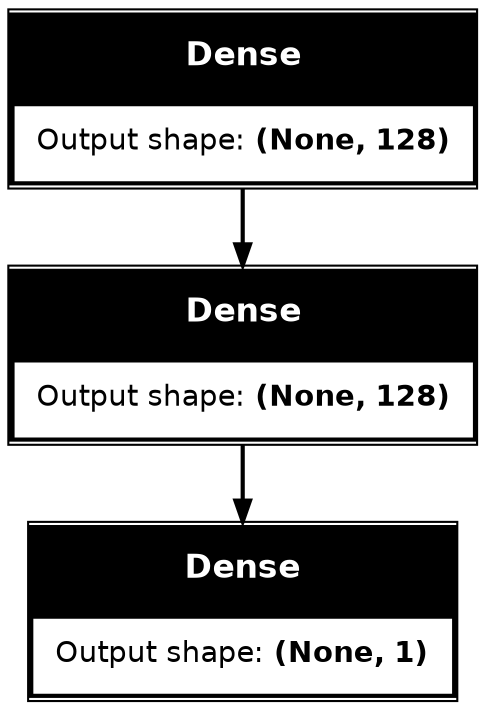 digraph G {
	graph [bb="0,0,195.5,328.5",
		concentrate=True,
		dpi=200,
		rankdir=TB,
		splines=ortho
	];
	node [label="\N",
		shape=record
	];
	2864822513808	[border=0,
		fontname=Helvetica,
		height=1.1875,
		label=<<table border="0" cellborder="1" bgcolor="black" cellpadding="10"><tr><td colspan="1" bgcolor="black"><font point-size="16" color="white"><b>Dense</b></font></td></tr><tr><td bgcolor="white"><font point-size="14">Output shape: <b>(None, 128)</b></font></td></tr></table>>,
		margin=0,
		pos="97.75,285.75",
		rects="0,243.5,195.5,328",
		width=2.7153];
	2864817446352	[border=0,
		fontname=Helvetica,
		height=1.1875,
		label=<<table border="0" cellborder="1" bgcolor="black" cellpadding="10"><tr><td colspan="1" bgcolor="black"><font point-size="16" color="white"><b>Dense</b></font></td></tr><tr><td bgcolor="white"><font point-size="14">Output shape: <b>(None, 128)</b></font></td></tr></table>>,
		margin=0,
		pos="97.75,164.25",
		rects="0,122,195.5,206.5",
		width=2.7153];
	2864822513808 -> 2864817446352	[penwidth=2,
		pos="e,97.75,206.93 97.75,243.26 97.75,243.26 97.75,219.95 97.75,219.95"];
	2864825119248	[border=0,
		fontname=Helvetica,
		height=1.1875,
		label=<<table border="0" cellborder="1" bgcolor="black" cellpadding="10"><tr><td colspan="1" bgcolor="black"><font point-size="16" color="white"><b>Dense</b></font></td></tr><tr><td bgcolor="white"><font point-size="14">Output shape: <b>(None, 1)</b></font></td></tr></table>>,
		margin=0,
		pos="97.75,42.75",
		rects="8.25,0.5,187.25,85",
		width=2.4861];
	2864817446352 -> 2864825119248	[penwidth=2,
		pos="e,97.75,85.426 97.75,121.76 97.75,121.76 97.75,98.453 97.75,98.453"];
}
